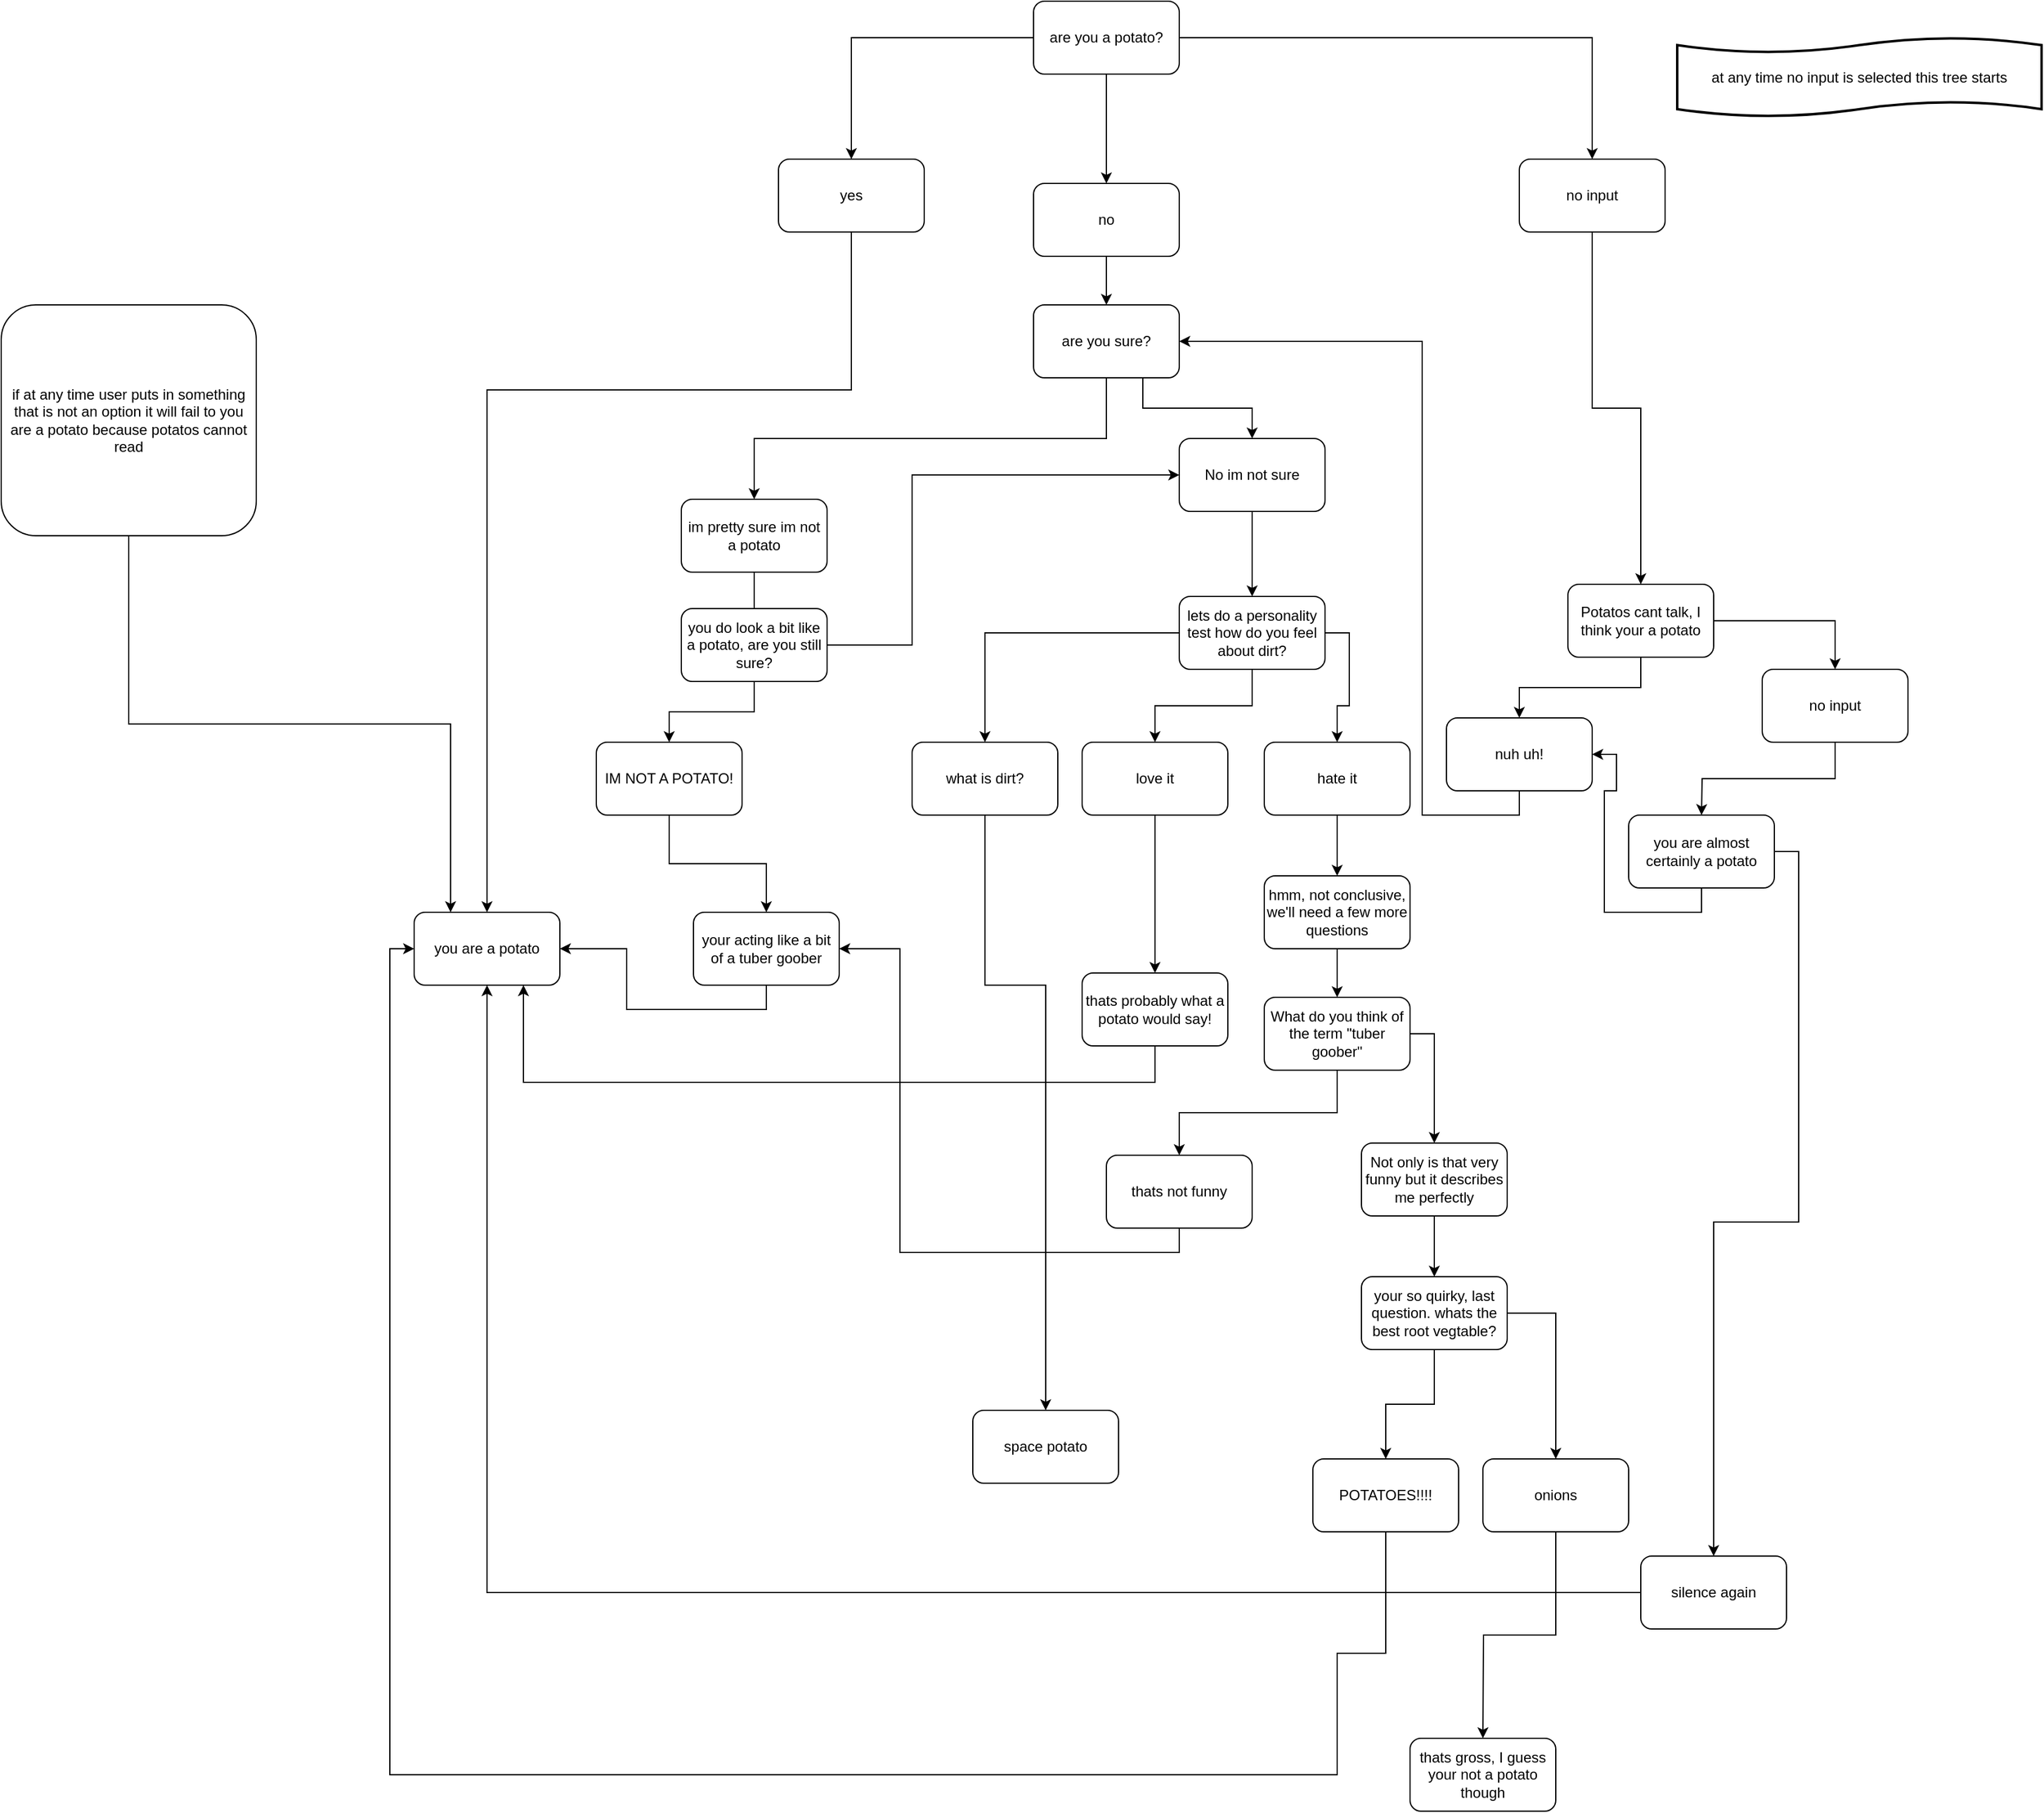 <mxfile version="24.3.1" type="device">
  <diagram name="Page-1" id="74e2e168-ea6b-b213-b513-2b3c1d86103e">
    <mxGraphModel dx="2986" dy="838" grid="1" gridSize="10" guides="1" tooltips="1" connect="1" arrows="1" fold="1" page="1" pageScale="1" pageWidth="1100" pageHeight="850" background="none" math="0" shadow="0">
      <root>
        <mxCell id="0" />
        <mxCell id="1" parent="0" />
        <mxCell id="9Zm1k3Bbjo5YC7vS9iQF-7" style="edgeStyle=orthogonalEdgeStyle;rounded=0;orthogonalLoop=1;jettySize=auto;html=1;exitX=0.5;exitY=1;exitDx=0;exitDy=0;entryX=0.5;entryY=0;entryDx=0;entryDy=0;" parent="1" source="9Zm1k3Bbjo5YC7vS9iQF-1" target="9Zm1k3Bbjo5YC7vS9iQF-4" edge="1">
          <mxGeometry relative="1" as="geometry" />
        </mxCell>
        <mxCell id="9Zm1k3Bbjo5YC7vS9iQF-9" style="edgeStyle=orthogonalEdgeStyle;rounded=0;orthogonalLoop=1;jettySize=auto;html=1;exitX=0;exitY=0.5;exitDx=0;exitDy=0;entryX=0.5;entryY=0;entryDx=0;entryDy=0;" parent="1" source="9Zm1k3Bbjo5YC7vS9iQF-1" target="9Zm1k3Bbjo5YC7vS9iQF-3" edge="1">
          <mxGeometry relative="1" as="geometry" />
        </mxCell>
        <mxCell id="9Zm1k3Bbjo5YC7vS9iQF-10" style="edgeStyle=orthogonalEdgeStyle;rounded=0;orthogonalLoop=1;jettySize=auto;html=1;exitX=1;exitY=0.5;exitDx=0;exitDy=0;entryX=0.5;entryY=0;entryDx=0;entryDy=0;" parent="1" source="9Zm1k3Bbjo5YC7vS9iQF-1" target="9Zm1k3Bbjo5YC7vS9iQF-5" edge="1">
          <mxGeometry relative="1" as="geometry" />
        </mxCell>
        <mxCell id="9Zm1k3Bbjo5YC7vS9iQF-1" value="are you a potato?" style="rounded=1;whiteSpace=wrap;html=1;" parent="1" vertex="1">
          <mxGeometry x="480" y="110" width="120" height="60" as="geometry" />
        </mxCell>
        <mxCell id="9Zm1k3Bbjo5YC7vS9iQF-14" style="edgeStyle=orthogonalEdgeStyle;rounded=0;orthogonalLoop=1;jettySize=auto;html=1;exitX=0.5;exitY=1;exitDx=0;exitDy=0;" parent="1" source="9Zm1k3Bbjo5YC7vS9iQF-3" target="9Zm1k3Bbjo5YC7vS9iQF-13" edge="1">
          <mxGeometry relative="1" as="geometry">
            <Array as="points">
              <mxPoint x="330" y="430" />
              <mxPoint x="30" y="430" />
            </Array>
          </mxGeometry>
        </mxCell>
        <mxCell id="9Zm1k3Bbjo5YC7vS9iQF-3" value="yes" style="rounded=1;whiteSpace=wrap;html=1;" parent="1" vertex="1">
          <mxGeometry x="270" y="240" width="120" height="60" as="geometry" />
        </mxCell>
        <mxCell id="9Zm1k3Bbjo5YC7vS9iQF-16" style="edgeStyle=orthogonalEdgeStyle;rounded=0;orthogonalLoop=1;jettySize=auto;html=1;exitX=0.5;exitY=1;exitDx=0;exitDy=0;entryX=0.5;entryY=0;entryDx=0;entryDy=0;" parent="1" source="9Zm1k3Bbjo5YC7vS9iQF-4" target="9Zm1k3Bbjo5YC7vS9iQF-15" edge="1">
          <mxGeometry relative="1" as="geometry" />
        </mxCell>
        <mxCell id="9Zm1k3Bbjo5YC7vS9iQF-4" value="no" style="rounded=1;whiteSpace=wrap;html=1;" parent="1" vertex="1">
          <mxGeometry x="480" y="260" width="120" height="60" as="geometry" />
        </mxCell>
        <mxCell id="9Zm1k3Bbjo5YC7vS9iQF-23" style="edgeStyle=orthogonalEdgeStyle;rounded=0;orthogonalLoop=1;jettySize=auto;html=1;exitX=0.5;exitY=1;exitDx=0;exitDy=0;entryX=0.5;entryY=0;entryDx=0;entryDy=0;" parent="1" source="9Zm1k3Bbjo5YC7vS9iQF-5" target="9Zm1k3Bbjo5YC7vS9iQF-24" edge="1">
          <mxGeometry relative="1" as="geometry">
            <mxPoint x="840" y="550" as="targetPoint" />
          </mxGeometry>
        </mxCell>
        <mxCell id="9Zm1k3Bbjo5YC7vS9iQF-5" value="no input" style="rounded=1;whiteSpace=wrap;html=1;" parent="1" vertex="1">
          <mxGeometry x="880" y="240" width="120" height="60" as="geometry" />
        </mxCell>
        <mxCell id="9Zm1k3Bbjo5YC7vS9iQF-13" value="you are a potato" style="rounded=1;whiteSpace=wrap;html=1;" parent="1" vertex="1">
          <mxGeometry x="-30" y="860" width="120" height="60" as="geometry" />
        </mxCell>
        <mxCell id="9Zm1k3Bbjo5YC7vS9iQF-17" style="edgeStyle=orthogonalEdgeStyle;rounded=0;orthogonalLoop=1;jettySize=auto;html=1;exitX=0.5;exitY=1;exitDx=0;exitDy=0;" parent="1" source="9Zm1k3Bbjo5YC7vS9iQF-15" target="9Zm1k3Bbjo5YC7vS9iQF-18" edge="1">
          <mxGeometry relative="1" as="geometry">
            <mxPoint x="430" y="470" as="targetPoint" />
          </mxGeometry>
        </mxCell>
        <mxCell id="9Zm1k3Bbjo5YC7vS9iQF-42" style="edgeStyle=orthogonalEdgeStyle;rounded=0;orthogonalLoop=1;jettySize=auto;html=1;exitX=0.75;exitY=1;exitDx=0;exitDy=0;entryX=0.5;entryY=0;entryDx=0;entryDy=0;" parent="1" source="9Zm1k3Bbjo5YC7vS9iQF-15" target="9Zm1k3Bbjo5YC7vS9iQF-41" edge="1">
          <mxGeometry relative="1" as="geometry" />
        </mxCell>
        <mxCell id="9Zm1k3Bbjo5YC7vS9iQF-15" value="are you sure?" style="rounded=1;whiteSpace=wrap;html=1;" parent="1" vertex="1">
          <mxGeometry x="480" y="360" width="120" height="60" as="geometry" />
        </mxCell>
        <mxCell id="9Zm1k3Bbjo5YC7vS9iQF-19" style="edgeStyle=orthogonalEdgeStyle;rounded=0;orthogonalLoop=1;jettySize=auto;html=1;exitX=0.5;exitY=1;exitDx=0;exitDy=0;" parent="1" source="9Zm1k3Bbjo5YC7vS9iQF-18" edge="1">
          <mxGeometry relative="1" as="geometry">
            <mxPoint x="250" y="640" as="targetPoint" />
          </mxGeometry>
        </mxCell>
        <mxCell id="9Zm1k3Bbjo5YC7vS9iQF-18" value="im pretty sure im not a potato" style="rounded=1;whiteSpace=wrap;html=1;" parent="1" vertex="1">
          <mxGeometry x="190" y="520" width="120" height="60" as="geometry" />
        </mxCell>
        <mxCell id="9Zm1k3Bbjo5YC7vS9iQF-21" style="edgeStyle=orthogonalEdgeStyle;rounded=0;orthogonalLoop=1;jettySize=auto;html=1;exitX=0.5;exitY=1;exitDx=0;exitDy=0;" parent="1" source="9Zm1k3Bbjo5YC7vS9iQF-72" target="9Zm1k3Bbjo5YC7vS9iQF-22" edge="1">
          <mxGeometry relative="1" as="geometry">
            <mxPoint x="270" y="870" as="targetPoint" />
            <mxPoint x="200" y="820" as="sourcePoint" />
          </mxGeometry>
        </mxCell>
        <mxCell id="9Zm1k3Bbjo5YC7vS9iQF-73" style="edgeStyle=orthogonalEdgeStyle;rounded=0;orthogonalLoop=1;jettySize=auto;html=1;exitX=0.5;exitY=1;exitDx=0;exitDy=0;entryX=0.5;entryY=0;entryDx=0;entryDy=0;" parent="1" source="9Zm1k3Bbjo5YC7vS9iQF-20" target="9Zm1k3Bbjo5YC7vS9iQF-72" edge="1">
          <mxGeometry relative="1" as="geometry" />
        </mxCell>
        <mxCell id="9Zm1k3Bbjo5YC7vS9iQF-74" style="edgeStyle=orthogonalEdgeStyle;rounded=0;orthogonalLoop=1;jettySize=auto;html=1;exitX=1;exitY=0.5;exitDx=0;exitDy=0;entryX=0;entryY=0.5;entryDx=0;entryDy=0;" parent="1" source="9Zm1k3Bbjo5YC7vS9iQF-20" target="9Zm1k3Bbjo5YC7vS9iQF-41" edge="1">
          <mxGeometry relative="1" as="geometry">
            <Array as="points">
              <mxPoint x="380" y="640" />
              <mxPoint x="380" y="500" />
            </Array>
          </mxGeometry>
        </mxCell>
        <mxCell id="9Zm1k3Bbjo5YC7vS9iQF-20" value="you do look a bit like a potato, are you still sure?" style="rounded=1;whiteSpace=wrap;html=1;" parent="1" vertex="1">
          <mxGeometry x="190" y="610" width="120" height="60" as="geometry" />
        </mxCell>
        <mxCell id="9Zm1k3Bbjo5YC7vS9iQF-43" style="edgeStyle=orthogonalEdgeStyle;rounded=0;orthogonalLoop=1;jettySize=auto;html=1;exitX=0.5;exitY=1;exitDx=0;exitDy=0;entryX=1;entryY=0.5;entryDx=0;entryDy=0;" parent="1" source="9Zm1k3Bbjo5YC7vS9iQF-22" target="9Zm1k3Bbjo5YC7vS9iQF-13" edge="1">
          <mxGeometry relative="1" as="geometry" />
        </mxCell>
        <mxCell id="9Zm1k3Bbjo5YC7vS9iQF-22" value="your acting like a bit of a tuber goober" style="rounded=1;whiteSpace=wrap;html=1;" parent="1" vertex="1">
          <mxGeometry x="200" y="860" width="120" height="60" as="geometry" />
        </mxCell>
        <mxCell id="9Zm1k3Bbjo5YC7vS9iQF-25" style="edgeStyle=orthogonalEdgeStyle;rounded=0;orthogonalLoop=1;jettySize=auto;html=1;exitX=0.5;exitY=1;exitDx=0;exitDy=0;" parent="1" source="9Zm1k3Bbjo5YC7vS9iQF-24" target="9Zm1k3Bbjo5YC7vS9iQF-26" edge="1">
          <mxGeometry relative="1" as="geometry">
            <mxPoint x="880" y="700" as="targetPoint" />
          </mxGeometry>
        </mxCell>
        <mxCell id="9Zm1k3Bbjo5YC7vS9iQF-33" style="edgeStyle=orthogonalEdgeStyle;rounded=0;orthogonalLoop=1;jettySize=auto;html=1;exitX=1;exitY=0.5;exitDx=0;exitDy=0;" parent="1" source="9Zm1k3Bbjo5YC7vS9iQF-24" target="9Zm1k3Bbjo5YC7vS9iQF-32" edge="1">
          <mxGeometry relative="1" as="geometry" />
        </mxCell>
        <mxCell id="9Zm1k3Bbjo5YC7vS9iQF-24" value="Potatos cant talk, I think your a potato" style="rounded=1;whiteSpace=wrap;html=1;" parent="1" vertex="1">
          <mxGeometry x="920" y="590" width="120" height="60" as="geometry" />
        </mxCell>
        <mxCell id="9Zm1k3Bbjo5YC7vS9iQF-29" style="edgeStyle=orthogonalEdgeStyle;rounded=0;orthogonalLoop=1;jettySize=auto;html=1;exitX=0.5;exitY=1;exitDx=0;exitDy=0;entryX=1;entryY=0.5;entryDx=0;entryDy=0;" parent="1" source="9Zm1k3Bbjo5YC7vS9iQF-26" target="9Zm1k3Bbjo5YC7vS9iQF-15" edge="1">
          <mxGeometry relative="1" as="geometry">
            <Array as="points">
              <mxPoint x="880" y="780" />
              <mxPoint x="800" y="780" />
              <mxPoint x="800" y="390" />
            </Array>
          </mxGeometry>
        </mxCell>
        <mxCell id="9Zm1k3Bbjo5YC7vS9iQF-26" value="nuh uh!" style="rounded=1;whiteSpace=wrap;html=1;" parent="1" vertex="1">
          <mxGeometry x="820" y="700" width="120" height="60" as="geometry" />
        </mxCell>
        <mxCell id="9Zm1k3Bbjo5YC7vS9iQF-34" style="edgeStyle=orthogonalEdgeStyle;rounded=0;orthogonalLoop=1;jettySize=auto;html=1;exitX=0.5;exitY=1;exitDx=0;exitDy=0;" parent="1" source="9Zm1k3Bbjo5YC7vS9iQF-32" edge="1">
          <mxGeometry relative="1" as="geometry">
            <mxPoint x="1030" y="780" as="targetPoint" />
          </mxGeometry>
        </mxCell>
        <mxCell id="9Zm1k3Bbjo5YC7vS9iQF-32" value="no input" style="rounded=1;whiteSpace=wrap;html=1;" parent="1" vertex="1">
          <mxGeometry x="1080" y="660" width="120" height="60" as="geometry" />
        </mxCell>
        <mxCell id="9Zm1k3Bbjo5YC7vS9iQF-36" style="edgeStyle=orthogonalEdgeStyle;rounded=0;orthogonalLoop=1;jettySize=auto;html=1;exitX=0.5;exitY=1;exitDx=0;exitDy=0;entryX=1;entryY=0.5;entryDx=0;entryDy=0;" parent="1" source="9Zm1k3Bbjo5YC7vS9iQF-35" target="9Zm1k3Bbjo5YC7vS9iQF-26" edge="1">
          <mxGeometry relative="1" as="geometry" />
        </mxCell>
        <mxCell id="9Zm1k3Bbjo5YC7vS9iQF-37" style="edgeStyle=orthogonalEdgeStyle;rounded=0;orthogonalLoop=1;jettySize=auto;html=1;exitX=1;exitY=0.5;exitDx=0;exitDy=0;entryX=0.5;entryY=0;entryDx=0;entryDy=0;" parent="1" source="9Zm1k3Bbjo5YC7vS9iQF-35" target="9Zm1k3Bbjo5YC7vS9iQF-38" edge="1">
          <mxGeometry relative="1" as="geometry">
            <mxPoint x="880" y="1010" as="targetPoint" />
          </mxGeometry>
        </mxCell>
        <mxCell id="9Zm1k3Bbjo5YC7vS9iQF-35" value="you are almost certainly a potato" style="rounded=1;whiteSpace=wrap;html=1;" parent="1" vertex="1">
          <mxGeometry x="970" y="780" width="120" height="60" as="geometry" />
        </mxCell>
        <mxCell id="9Zm1k3Bbjo5YC7vS9iQF-39" style="edgeStyle=orthogonalEdgeStyle;rounded=0;orthogonalLoop=1;jettySize=auto;html=1;exitX=0;exitY=0.5;exitDx=0;exitDy=0;" parent="1" source="9Zm1k3Bbjo5YC7vS9iQF-38" target="9Zm1k3Bbjo5YC7vS9iQF-13" edge="1">
          <mxGeometry relative="1" as="geometry" />
        </mxCell>
        <mxCell id="9Zm1k3Bbjo5YC7vS9iQF-38" value="silence again" style="rounded=1;whiteSpace=wrap;html=1;" parent="1" vertex="1">
          <mxGeometry x="980" y="1390" width="120" height="60" as="geometry" />
        </mxCell>
        <mxCell id="9Zm1k3Bbjo5YC7vS9iQF-44" style="edgeStyle=orthogonalEdgeStyle;rounded=0;orthogonalLoop=1;jettySize=auto;html=1;exitX=0.5;exitY=1;exitDx=0;exitDy=0;" parent="1" source="9Zm1k3Bbjo5YC7vS9iQF-41" target="9Zm1k3Bbjo5YC7vS9iQF-45" edge="1">
          <mxGeometry relative="1" as="geometry">
            <mxPoint x="660" y="590" as="targetPoint" />
          </mxGeometry>
        </mxCell>
        <mxCell id="9Zm1k3Bbjo5YC7vS9iQF-41" value="No im not sure" style="rounded=1;whiteSpace=wrap;html=1;" parent="1" vertex="1">
          <mxGeometry x="600" y="470" width="120" height="60" as="geometry" />
        </mxCell>
        <mxCell id="9Zm1k3Bbjo5YC7vS9iQF-49" style="edgeStyle=orthogonalEdgeStyle;rounded=0;orthogonalLoop=1;jettySize=auto;html=1;exitX=0.5;exitY=1;exitDx=0;exitDy=0;" parent="1" source="9Zm1k3Bbjo5YC7vS9iQF-45" target="9Zm1k3Bbjo5YC7vS9iQF-47" edge="1">
          <mxGeometry relative="1" as="geometry" />
        </mxCell>
        <mxCell id="9Zm1k3Bbjo5YC7vS9iQF-50" style="edgeStyle=orthogonalEdgeStyle;rounded=0;orthogonalLoop=1;jettySize=auto;html=1;exitX=1;exitY=0.5;exitDx=0;exitDy=0;entryX=0.5;entryY=0;entryDx=0;entryDy=0;" parent="1" source="9Zm1k3Bbjo5YC7vS9iQF-45" target="9Zm1k3Bbjo5YC7vS9iQF-48" edge="1">
          <mxGeometry relative="1" as="geometry" />
        </mxCell>
        <mxCell id="9Zm1k3Bbjo5YC7vS9iQF-51" style="edgeStyle=orthogonalEdgeStyle;rounded=0;orthogonalLoop=1;jettySize=auto;html=1;exitX=0;exitY=0.5;exitDx=0;exitDy=0;entryX=0.5;entryY=0;entryDx=0;entryDy=0;" parent="1" source="9Zm1k3Bbjo5YC7vS9iQF-45" target="9Zm1k3Bbjo5YC7vS9iQF-52" edge="1">
          <mxGeometry relative="1" as="geometry">
            <mxPoint x="500" y="800" as="targetPoint" />
          </mxGeometry>
        </mxCell>
        <mxCell id="9Zm1k3Bbjo5YC7vS9iQF-45" value="lets do a personality test how do you feel about dirt?" style="rounded=1;whiteSpace=wrap;html=1;" parent="1" vertex="1">
          <mxGeometry x="600" y="600" width="120" height="60" as="geometry" />
        </mxCell>
        <mxCell id="9Zm1k3Bbjo5YC7vS9iQF-54" style="edgeStyle=orthogonalEdgeStyle;rounded=0;orthogonalLoop=1;jettySize=auto;html=1;exitX=0.5;exitY=1;exitDx=0;exitDy=0;entryX=0.5;entryY=0;entryDx=0;entryDy=0;" parent="1" source="9Zm1k3Bbjo5YC7vS9iQF-47" target="9Zm1k3Bbjo5YC7vS9iQF-53" edge="1">
          <mxGeometry relative="1" as="geometry" />
        </mxCell>
        <mxCell id="9Zm1k3Bbjo5YC7vS9iQF-47" value="love it" style="rounded=1;whiteSpace=wrap;html=1;" parent="1" vertex="1">
          <mxGeometry x="520" y="720" width="120" height="60" as="geometry" />
        </mxCell>
        <mxCell id="9Zm1k3Bbjo5YC7vS9iQF-59" style="edgeStyle=orthogonalEdgeStyle;rounded=0;orthogonalLoop=1;jettySize=auto;html=1;exitX=0.5;exitY=1;exitDx=0;exitDy=0;entryX=0.5;entryY=0;entryDx=0;entryDy=0;" parent="1" source="9Zm1k3Bbjo5YC7vS9iQF-48" target="9Zm1k3Bbjo5YC7vS9iQF-58" edge="1">
          <mxGeometry relative="1" as="geometry" />
        </mxCell>
        <mxCell id="9Zm1k3Bbjo5YC7vS9iQF-48" value="hate it" style="rounded=1;whiteSpace=wrap;html=1;" parent="1" vertex="1">
          <mxGeometry x="670" y="720" width="120" height="60" as="geometry" />
        </mxCell>
        <mxCell id="9Zm1k3Bbjo5YC7vS9iQF-76" style="edgeStyle=orthogonalEdgeStyle;rounded=0;orthogonalLoop=1;jettySize=auto;html=1;exitX=0.5;exitY=1;exitDx=0;exitDy=0;entryX=0.5;entryY=0;entryDx=0;entryDy=0;" parent="1" source="9Zm1k3Bbjo5YC7vS9iQF-52" target="9Zm1k3Bbjo5YC7vS9iQF-81" edge="1">
          <mxGeometry relative="1" as="geometry">
            <Array as="points">
              <mxPoint x="440" y="920" />
              <mxPoint x="490" y="920" />
            </Array>
            <mxPoint x="500" y="1220" as="targetPoint" />
          </mxGeometry>
        </mxCell>
        <mxCell id="9Zm1k3Bbjo5YC7vS9iQF-52" value="what is dirt?" style="rounded=1;whiteSpace=wrap;html=1;" parent="1" vertex="1">
          <mxGeometry x="380" y="720" width="120" height="60" as="geometry" />
        </mxCell>
        <mxCell id="9Zm1k3Bbjo5YC7vS9iQF-55" style="edgeStyle=orthogonalEdgeStyle;rounded=0;orthogonalLoop=1;jettySize=auto;html=1;exitX=0.5;exitY=1;exitDx=0;exitDy=0;entryX=0.75;entryY=1;entryDx=0;entryDy=0;" parent="1" source="9Zm1k3Bbjo5YC7vS9iQF-53" target="9Zm1k3Bbjo5YC7vS9iQF-13" edge="1">
          <mxGeometry relative="1" as="geometry">
            <Array as="points">
              <mxPoint x="580" y="1000" />
              <mxPoint x="60" y="1000" />
            </Array>
          </mxGeometry>
        </mxCell>
        <mxCell id="9Zm1k3Bbjo5YC7vS9iQF-53" value="thats probably what a potato would say!" style="rounded=1;whiteSpace=wrap;html=1;" parent="1" vertex="1">
          <mxGeometry x="520" y="910" width="120" height="60" as="geometry" />
        </mxCell>
        <mxCell id="9Zm1k3Bbjo5YC7vS9iQF-64" style="edgeStyle=orthogonalEdgeStyle;rounded=0;orthogonalLoop=1;jettySize=auto;html=1;exitX=0.5;exitY=1;exitDx=0;exitDy=0;entryX=0.5;entryY=0;entryDx=0;entryDy=0;" parent="1" source="9Zm1k3Bbjo5YC7vS9iQF-58" target="9Zm1k3Bbjo5YC7vS9iQF-63" edge="1">
          <mxGeometry relative="1" as="geometry" />
        </mxCell>
        <mxCell id="9Zm1k3Bbjo5YC7vS9iQF-58" value="hmm, not conclusive, we&#39;ll need a few more questions" style="rounded=1;whiteSpace=wrap;html=1;" parent="1" vertex="1">
          <mxGeometry x="670" y="830" width="120" height="60" as="geometry" />
        </mxCell>
        <mxCell id="9Zm1k3Bbjo5YC7vS9iQF-61" value="&lt;span style=&quot;text-wrap: nowrap;&quot;&gt;at any time no input is selected this tree starts&lt;/span&gt;" style="shape=tape;whiteSpace=wrap;html=1;strokeWidth=2;size=0.19" parent="1" vertex="1">
          <mxGeometry x="1010" y="140" width="300" height="65" as="geometry" />
        </mxCell>
        <mxCell id="9Zm1k3Bbjo5YC7vS9iQF-65" style="edgeStyle=orthogonalEdgeStyle;rounded=0;orthogonalLoop=1;jettySize=auto;html=1;exitX=0.5;exitY=1;exitDx=0;exitDy=0;" parent="1" source="9Zm1k3Bbjo5YC7vS9iQF-63" target="9Zm1k3Bbjo5YC7vS9iQF-66" edge="1">
          <mxGeometry relative="1" as="geometry">
            <mxPoint x="600" y="1060" as="targetPoint" />
          </mxGeometry>
        </mxCell>
        <mxCell id="9Zm1k3Bbjo5YC7vS9iQF-68" style="edgeStyle=orthogonalEdgeStyle;rounded=0;orthogonalLoop=1;jettySize=auto;html=1;exitX=1;exitY=0.5;exitDx=0;exitDy=0;entryX=0.5;entryY=0;entryDx=0;entryDy=0;" parent="1" source="9Zm1k3Bbjo5YC7vS9iQF-63" target="9Zm1k3Bbjo5YC7vS9iQF-67" edge="1">
          <mxGeometry relative="1" as="geometry" />
        </mxCell>
        <mxCell id="9Zm1k3Bbjo5YC7vS9iQF-63" value="What do you think of the term &quot;tuber goober&quot;" style="rounded=1;whiteSpace=wrap;html=1;" parent="1" vertex="1">
          <mxGeometry x="670" y="930" width="120" height="60" as="geometry" />
        </mxCell>
        <mxCell id="9Zm1k3Bbjo5YC7vS9iQF-69" style="edgeStyle=orthogonalEdgeStyle;rounded=0;orthogonalLoop=1;jettySize=auto;html=1;exitX=0.5;exitY=1;exitDx=0;exitDy=0;entryX=1;entryY=0.5;entryDx=0;entryDy=0;" parent="1" source="9Zm1k3Bbjo5YC7vS9iQF-66" target="9Zm1k3Bbjo5YC7vS9iQF-22" edge="1">
          <mxGeometry relative="1" as="geometry">
            <Array as="points">
              <mxPoint x="600" y="1140" />
              <mxPoint x="370" y="1140" />
              <mxPoint x="370" y="890" />
            </Array>
          </mxGeometry>
        </mxCell>
        <mxCell id="9Zm1k3Bbjo5YC7vS9iQF-66" value="thats not funny" style="rounded=1;whiteSpace=wrap;html=1;" parent="1" vertex="1">
          <mxGeometry x="540" y="1060" width="120" height="60" as="geometry" />
        </mxCell>
        <mxCell id="9Zm1k3Bbjo5YC7vS9iQF-71" style="edgeStyle=orthogonalEdgeStyle;rounded=0;orthogonalLoop=1;jettySize=auto;html=1;exitX=0.5;exitY=1;exitDx=0;exitDy=0;entryX=0.5;entryY=0;entryDx=0;entryDy=0;" parent="1" source="9Zm1k3Bbjo5YC7vS9iQF-67" target="9Zm1k3Bbjo5YC7vS9iQF-70" edge="1">
          <mxGeometry relative="1" as="geometry" />
        </mxCell>
        <mxCell id="9Zm1k3Bbjo5YC7vS9iQF-67" value="Not only is that very funny but it describes me perfectly" style="rounded=1;whiteSpace=wrap;html=1;" parent="1" vertex="1">
          <mxGeometry x="750" y="1050" width="120" height="60" as="geometry" />
        </mxCell>
        <mxCell id="9Zm1k3Bbjo5YC7vS9iQF-91" style="edgeStyle=orthogonalEdgeStyle;rounded=0;orthogonalLoop=1;jettySize=auto;html=1;exitX=0.5;exitY=1;exitDx=0;exitDy=0;" parent="1" source="9Zm1k3Bbjo5YC7vS9iQF-70" target="9Zm1k3Bbjo5YC7vS9iQF-90" edge="1">
          <mxGeometry relative="1" as="geometry" />
        </mxCell>
        <mxCell id="9Zm1k3Bbjo5YC7vS9iQF-93" style="edgeStyle=orthogonalEdgeStyle;rounded=0;orthogonalLoop=1;jettySize=auto;html=1;exitX=1;exitY=0.5;exitDx=0;exitDy=0;" parent="1" source="9Zm1k3Bbjo5YC7vS9iQF-70" target="9Zm1k3Bbjo5YC7vS9iQF-92" edge="1">
          <mxGeometry relative="1" as="geometry" />
        </mxCell>
        <mxCell id="9Zm1k3Bbjo5YC7vS9iQF-70" value="your so quirky, last question. whats the best root vegtable?" style="rounded=1;whiteSpace=wrap;html=1;" parent="1" vertex="1">
          <mxGeometry x="750" y="1160" width="120" height="60" as="geometry" />
        </mxCell>
        <mxCell id="9Zm1k3Bbjo5YC7vS9iQF-72" value="IM NOT A POTATO!" style="rounded=1;whiteSpace=wrap;html=1;" parent="1" vertex="1">
          <mxGeometry x="120" y="720" width="120" height="60" as="geometry" />
        </mxCell>
        <mxCell id="9Zm1k3Bbjo5YC7vS9iQF-81" value="space potato" style="rounded=1;whiteSpace=wrap;html=1;" parent="1" vertex="1">
          <mxGeometry x="430" y="1270" width="120" height="60" as="geometry" />
        </mxCell>
        <mxCell id="9Zm1k3Bbjo5YC7vS9iQF-96" style="edgeStyle=orthogonalEdgeStyle;rounded=0;orthogonalLoop=1;jettySize=auto;html=1;exitX=0.5;exitY=1;exitDx=0;exitDy=0;entryX=0;entryY=0.5;entryDx=0;entryDy=0;" parent="1" source="9Zm1k3Bbjo5YC7vS9iQF-90" target="9Zm1k3Bbjo5YC7vS9iQF-13" edge="1">
          <mxGeometry relative="1" as="geometry">
            <Array as="points">
              <mxPoint x="770" y="1470" />
              <mxPoint x="730" y="1470" />
              <mxPoint x="730" y="1570" />
              <mxPoint x="-50" y="1570" />
              <mxPoint x="-50" y="890" />
            </Array>
          </mxGeometry>
        </mxCell>
        <mxCell id="9Zm1k3Bbjo5YC7vS9iQF-90" value="POTATOES!!!!" style="rounded=1;whiteSpace=wrap;html=1;" parent="1" vertex="1">
          <mxGeometry x="710" y="1310" width="120" height="60" as="geometry" />
        </mxCell>
        <mxCell id="9Zm1k3Bbjo5YC7vS9iQF-94" style="edgeStyle=orthogonalEdgeStyle;rounded=0;orthogonalLoop=1;jettySize=auto;html=1;exitX=0.5;exitY=1;exitDx=0;exitDy=0;" parent="1" source="9Zm1k3Bbjo5YC7vS9iQF-92" edge="1">
          <mxGeometry relative="1" as="geometry">
            <mxPoint x="850" y="1540" as="targetPoint" />
          </mxGeometry>
        </mxCell>
        <mxCell id="9Zm1k3Bbjo5YC7vS9iQF-92" value="onions" style="rounded=1;whiteSpace=wrap;html=1;" parent="1" vertex="1">
          <mxGeometry x="850" y="1310" width="120" height="60" as="geometry" />
        </mxCell>
        <mxCell id="9Zm1k3Bbjo5YC7vS9iQF-95" value="thats gross, I guess your not a potato though" style="rounded=1;whiteSpace=wrap;html=1;" parent="1" vertex="1">
          <mxGeometry x="790" y="1540" width="120" height="60" as="geometry" />
        </mxCell>
        <mxCell id="EoCav-jq7Erk_Xj3kimJ-2" style="edgeStyle=orthogonalEdgeStyle;rounded=0;orthogonalLoop=1;jettySize=auto;html=1;exitX=0.5;exitY=1;exitDx=0;exitDy=0;entryX=0.25;entryY=0;entryDx=0;entryDy=0;" parent="1" source="EoCav-jq7Erk_Xj3kimJ-1" target="9Zm1k3Bbjo5YC7vS9iQF-13" edge="1">
          <mxGeometry relative="1" as="geometry" />
        </mxCell>
        <mxCell id="EoCav-jq7Erk_Xj3kimJ-1" value="if at any time user puts in something that is not an option it will fail to you are a potato because potatos cannot read" style="rounded=1;whiteSpace=wrap;html=1;" parent="1" vertex="1">
          <mxGeometry x="-370" y="360" width="210" height="190" as="geometry" />
        </mxCell>
      </root>
    </mxGraphModel>
  </diagram>
</mxfile>

